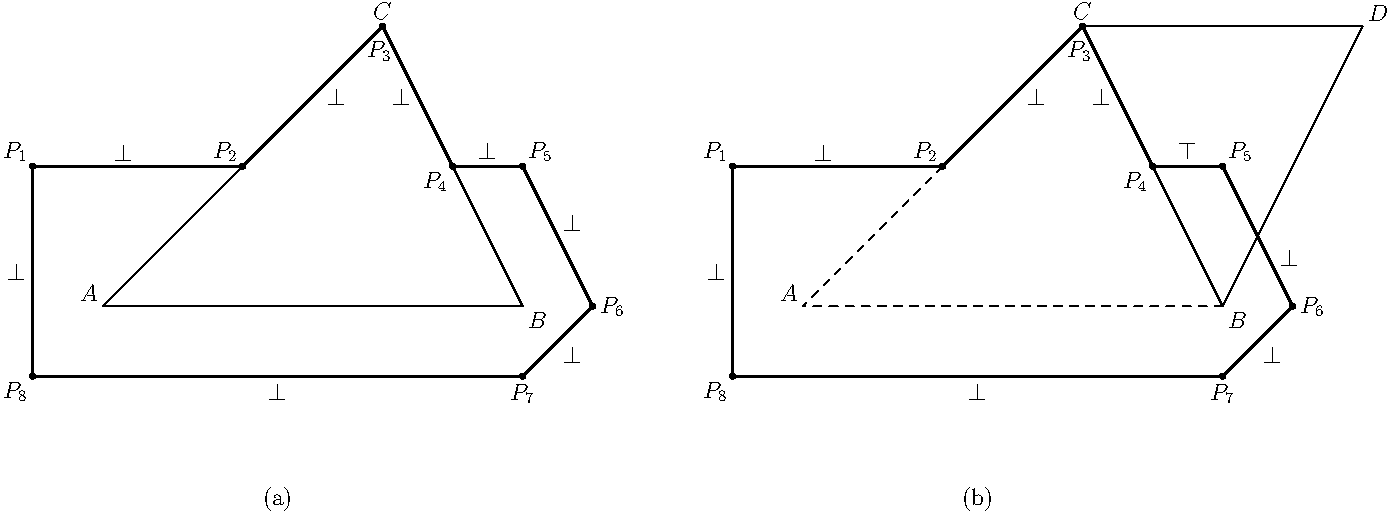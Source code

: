 path pathOfPolyseg(pair[] ps) {
  path polyseg;
  for (pair p:ps) {
    polyseg = polyseg -- p;
  }
  return polyseg;
}

pair A = (0,0);
pair B = (6,0);
pair C = (4,4);
pair D = (8,4);

pair lastPs(pair[] ps) {
  return ps[ps.length-1];
}

picture p;
currentpicture = p;
unitsize(35);

draw(A--B--C--cycle);

pair[] ps = {A+(-1,2)};
ps.push(extension(ps[0],ps[0]+(1,0),A,C));
ps.push(C);
ps.push(midpoint(B--C));
ps.push(lastPs(ps)+(1,0));
ps.push(B+(1,0));
ps.push(lastPs(ps)+(-1,-1));
ps.push(A+(-1,-1));
ps.push(ps[0]);

label("$A$",A,NW);
label("$B$",B,SE);
label("$C$",C,N);

dot("$P_1$",ps[0],NW);
dot("$P_2$",ps[1],NW);
dot("$P_3$",ps[2],2S+0.25*W);
dot("$P_4$",ps[3],SW);
dot("$P_5$",ps[4],NE);
dot("$P_6$",ps[5],E);
dot("$P_7$",ps[6],S);
dot("$P_8$",ps[7],SW);

label("$\bot$",ps[0]--ps[1],NW);
label("$\bot$",ps[1]--ps[2],2*E);
label("$\bot$",ps[2]--ps[3],W);
label("$\bot$",ps[3]--ps[4],N);
label("$\bot$",ps[4]--ps[5],NE);
label("$\bot$",ps[5]--ps[6],SE);
label("$\bot$",ps[6]--ps[7],S);
label("$\bot$",ps[7]--ps[8],W);

draw(pathOfPolyseg(ps),p=currentpen+1);
label("(a)",ps[7]--ps[4],(0,-30));

picture p1;
currentpicture = p1;
unitsize(35);

draw(B--D--C--cycle);
draw(B--A--ps[1],p=dashed);

label("$A$",A,NW);
label("$B$",B,SE);
label("$C$",C,N);
label("$D$",D,NE);

dot("$P_1$",ps[0],NW);
dot("$P_2$",ps[1],NW);
dot("$P_3$",ps[2],2S+0.25*W);
dot("$P_4$",ps[3],SW);
dot("$P_5$",ps[4],NE);
dot("$P_6$",ps[5],E);
dot("$P_7$",ps[6],S);
dot("$P_8$",ps[7],SW);

label("$\bot$",ps[0]--ps[1],NW);
label("$\bot$",ps[1]--ps[2],2*E);
label("$\bot$",ps[2]--ps[3],W);
label("$\top$",ps[3]--ps[4],N);
label("$\bot$",ps[4]+0.75*(ps[5]-ps[4]),NE);
label("$\bot$",ps[5]--ps[6],SE);
label("$\bot$",ps[6]--ps[7],S);
label("$\bot$",ps[7]--ps[8],W);

draw(pathOfPolyseg(ps),p=currentpen+1);

add(p.fit(),(-10,0));
label("(b)",ps[7]--ps[4],(0,-30));

shipout(format="pdf");
